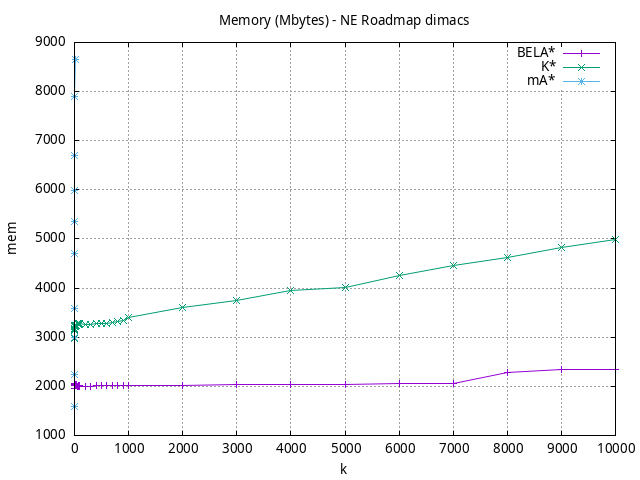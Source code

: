 #!/usr/bin/gnuplot
# -*- coding: utf-8 -*-
#
# results/roadmap/dimacs/NE/USA-road-d.NE.heuristic.mem.gnuplot
#
# Started on 01/09/2024 14:39:05
# Author: Carlos Linares López
set grid
set xlabel "k"
set ylabel "mem"

set title "Memory (Mbytes) - NE Roadmap dimacs"

set terminal png enhanced font "Ariel,10"
set output 'USA-road-d.NE.heuristic.mem.png'

plot "-" title "BELA*"      with linesp, "-" title "K*"      with linesp, "-" title "mA*"      with linesp

	1 1948.11
	2 2014.76
	3 2039.16
	4 2060.96
	5 2040.32
	6 2038.96
	7 2039.07
	8 2039.73
	9 2018.82
	10 2037.74
	20 2036.6
	30 2037.96
	40 2037.26
	50 2006.38
	60 2005.53
	70 2005.96
	80 2009.45
	90 2011.7
	100 2006.78
	200 2003.38
	300 2004.81
	400 2009.97
	500 2010.85
	600 2011.07
	700 2013.71
	800 2007.88
	900 2007.75
	1000 2017.59
	2000 2020.22
	3000 2034.21
	4000 2038.58
	5000 2045.4
	6000 2060.8
	7000 2068.56
	8000 2278.15
	9000 2341.61
	10000 2343.62
end
	1 2965.31
	2 3128.24
	3 3161.76
	4 3173.91
	5 3223.53
	6 3227.78
	7 3229.78
	8 3231.4
	9 3231.4
	10 3226.28
	20 3231.81
	30 3236.54
	40 3239.16
	50 3277.38
	60 3281.16
	70 3281.16
	80 3265.72
	90 3262.99
	100 3277.71
	200 3267.42
	300 3266.07
	400 3278.49
	500 3276.28
	600 3287.27
	700 3296.34
	800 3319.46
	900 3338.84
	1000 3393.69
	2000 3596.33
	3000 3753.27
	4000 3944.29
	5000 4016.42
	6000 4260.29
	7000 4463.08
	8000 4631.07
	9000 4825.45
	10000 4988.69
end
	1 1593.29
	2 2242.03
	3 2990.76
	4 3579.57
	5 4713.72
	6 5361.14
	7 5994.9
	8 6707.4
	9 7898.89
	10 8659.42
end
